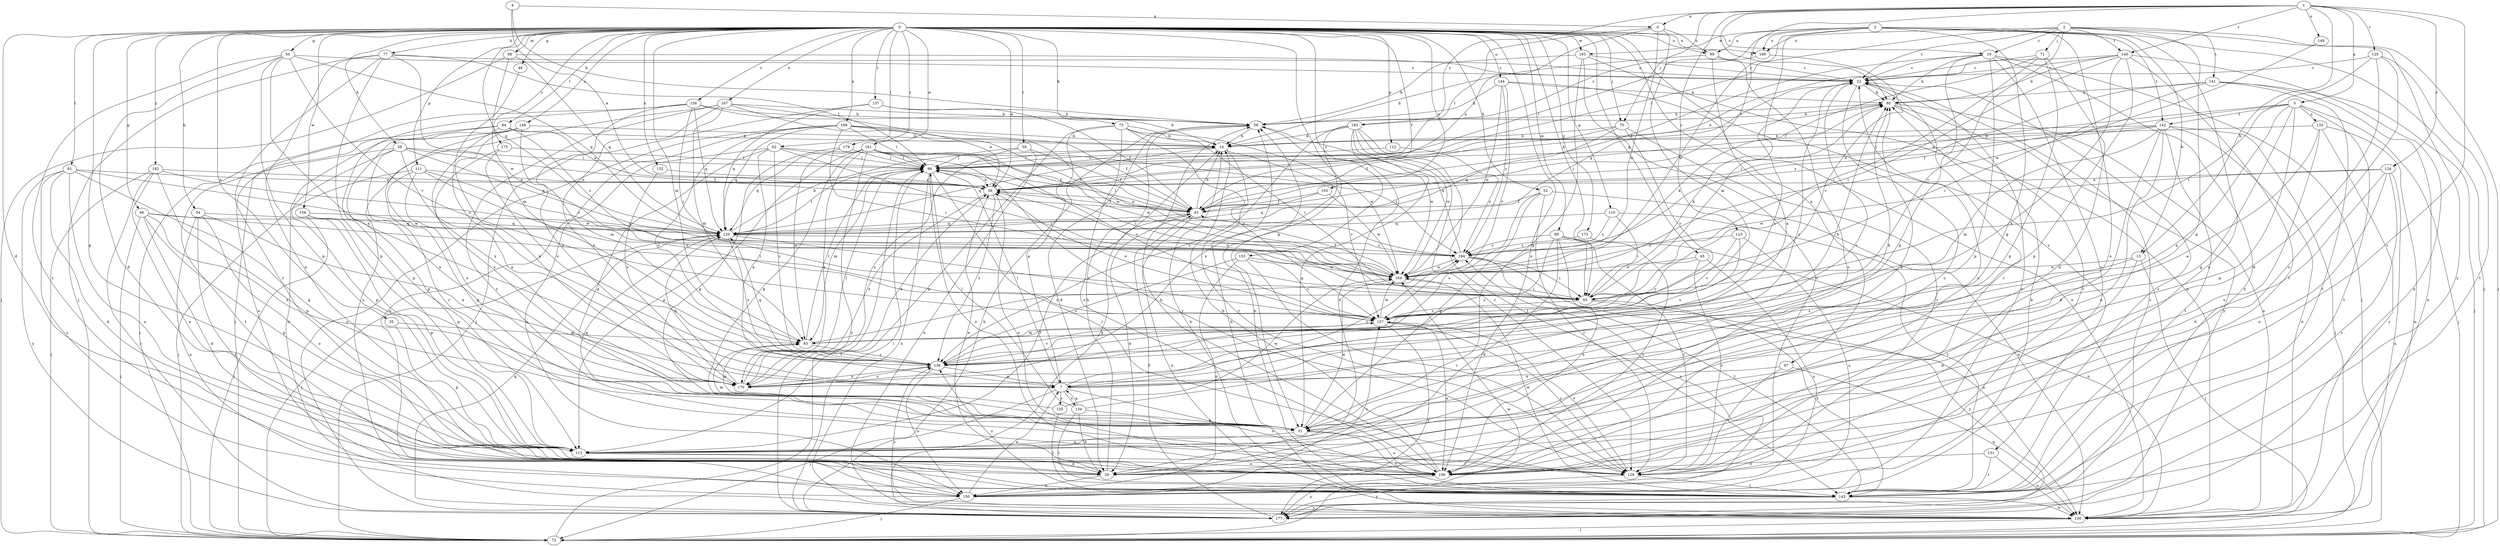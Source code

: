 strict digraph  {
0;
1;
2;
3;
4;
5;
6;
7;
13;
14;
19;
22;
29;
35;
36;
43;
45;
46;
48;
50;
51;
52;
54;
56;
58;
59;
62;
65;
70;
71;
72;
73;
77;
80;
81;
84;
86;
88;
89;
93;
97;
99;
100;
103;
106;
110;
111;
112;
113;
120;
123;
124;
125;
128;
131;
132;
133;
134;
135;
136;
137;
140;
141;
142;
143;
144;
148;
149;
150;
153;
156;
157;
159;
161;
163;
164;
167;
168;
169;
170;
173;
175;
177;
179;
182;
183;
184;
0 -> 19  [label=c];
0 -> 29  [label=d];
0 -> 35  [label=e];
0 -> 36  [label=e];
0 -> 43  [label=f];
0 -> 45  [label=g];
0 -> 46  [label=g];
0 -> 48  [label=g];
0 -> 50  [label=g];
0 -> 51  [label=g];
0 -> 52  [label=h];
0 -> 54  [label=h];
0 -> 56  [label=h];
0 -> 59  [label=i];
0 -> 62  [label=i];
0 -> 65  [label=i];
0 -> 70  [label=j];
0 -> 73  [label=k];
0 -> 77  [label=k];
0 -> 81  [label=l];
0 -> 84  [label=l];
0 -> 88  [label=m];
0 -> 89  [label=m];
0 -> 93  [label=m];
0 -> 97  [label=n];
0 -> 99  [label=n];
0 -> 103  [label=o];
0 -> 106  [label=o];
0 -> 110  [label=p];
0 -> 111  [label=p];
0 -> 112  [label=p];
0 -> 113  [label=p];
0 -> 120  [label=q];
0 -> 131  [label=s];
0 -> 132  [label=s];
0 -> 137  [label=t];
0 -> 144  [label=u];
0 -> 148  [label=u];
0 -> 153  [label=v];
0 -> 156  [label=v];
0 -> 159  [label=w];
0 -> 161  [label=w];
0 -> 163  [label=w];
0 -> 167  [label=x];
0 -> 168  [label=x];
0 -> 169  [label=x];
0 -> 173  [label=y];
0 -> 175  [label=y];
0 -> 179  [label=z];
0 -> 182  [label=z];
1 -> 5  [label=a];
1 -> 6  [label=a];
1 -> 13  [label=b];
1 -> 43  [label=f];
1 -> 70  [label=j];
1 -> 80  [label=k];
1 -> 123  [label=r];
1 -> 124  [label=r];
1 -> 125  [label=r];
1 -> 128  [label=r];
1 -> 140  [label=t];
1 -> 149  [label=u];
1 -> 183  [label=z];
2 -> 19  [label=c];
2 -> 22  [label=c];
2 -> 51  [label=g];
2 -> 71  [label=j];
2 -> 72  [label=j];
2 -> 86  [label=l];
2 -> 140  [label=t];
2 -> 141  [label=t];
2 -> 157  [label=v];
2 -> 169  [label=x];
2 -> 177  [label=y];
3 -> 13  [label=b];
3 -> 51  [label=g];
3 -> 65  [label=i];
3 -> 72  [label=j];
3 -> 99  [label=n];
3 -> 106  [label=o];
3 -> 142  [label=t];
3 -> 150  [label=u];
3 -> 163  [label=w];
3 -> 164  [label=w];
3 -> 169  [label=x];
3 -> 183  [label=z];
4 -> 6  [label=a];
4 -> 36  [label=e];
4 -> 58  [label=h];
5 -> 7  [label=a];
5 -> 36  [label=e];
5 -> 43  [label=f];
5 -> 51  [label=g];
5 -> 72  [label=j];
5 -> 113  [label=p];
5 -> 133  [label=s];
5 -> 142  [label=t];
5 -> 143  [label=t];
6 -> 36  [label=e];
6 -> 86  [label=l];
6 -> 93  [label=m];
6 -> 99  [label=n];
6 -> 164  [label=w];
7 -> 22  [label=c];
7 -> 72  [label=j];
7 -> 80  [label=k];
7 -> 86  [label=l];
7 -> 106  [label=o];
7 -> 134  [label=s];
7 -> 135  [label=s];
7 -> 184  [label=z];
13 -> 29  [label=d];
13 -> 72  [label=j];
13 -> 136  [label=s];
13 -> 164  [label=w];
14 -> 86  [label=l];
14 -> 120  [label=q];
14 -> 128  [label=r];
14 -> 157  [label=v];
19 -> 22  [label=c];
19 -> 43  [label=f];
19 -> 51  [label=g];
19 -> 72  [label=j];
19 -> 80  [label=k];
19 -> 113  [label=p];
19 -> 128  [label=r];
19 -> 177  [label=y];
22 -> 80  [label=k];
22 -> 106  [label=o];
22 -> 120  [label=q];
22 -> 136  [label=s];
29 -> 36  [label=e];
29 -> 58  [label=h];
29 -> 150  [label=u];
35 -> 93  [label=m];
35 -> 113  [label=p];
36 -> 43  [label=f];
36 -> 80  [label=k];
36 -> 106  [label=o];
36 -> 136  [label=s];
36 -> 170  [label=x];
43 -> 14  [label=b];
43 -> 29  [label=d];
43 -> 36  [label=e];
43 -> 86  [label=l];
43 -> 100  [label=n];
43 -> 120  [label=q];
45 -> 128  [label=r];
45 -> 150  [label=u];
45 -> 157  [label=v];
45 -> 164  [label=w];
46 -> 29  [label=d];
46 -> 65  [label=i];
46 -> 72  [label=j];
46 -> 113  [label=p];
46 -> 120  [label=q];
46 -> 170  [label=x];
48 -> 136  [label=s];
50 -> 7  [label=a];
50 -> 22  [label=c];
50 -> 29  [label=d];
50 -> 113  [label=p];
50 -> 120  [label=q];
50 -> 143  [label=t];
50 -> 157  [label=v];
51 -> 80  [label=k];
51 -> 93  [label=m];
51 -> 106  [label=o];
51 -> 113  [label=p];
51 -> 120  [label=q];
51 -> 143  [label=t];
51 -> 164  [label=w];
52 -> 43  [label=f];
52 -> 51  [label=g];
52 -> 100  [label=n];
52 -> 128  [label=r];
52 -> 136  [label=s];
54 -> 7  [label=a];
54 -> 106  [label=o];
54 -> 120  [label=q];
54 -> 143  [label=t];
54 -> 150  [label=u];
56 -> 7  [label=a];
56 -> 43  [label=f];
56 -> 86  [label=l];
56 -> 113  [label=p];
56 -> 120  [label=q];
56 -> 143  [label=t];
56 -> 170  [label=x];
58 -> 14  [label=b];
58 -> 29  [label=d];
58 -> 80  [label=k];
58 -> 164  [label=w];
59 -> 43  [label=f];
59 -> 86  [label=l];
59 -> 100  [label=n];
59 -> 170  [label=x];
62 -> 7  [label=a];
62 -> 43  [label=f];
62 -> 51  [label=g];
62 -> 65  [label=i];
62 -> 86  [label=l];
62 -> 136  [label=s];
62 -> 150  [label=u];
65 -> 36  [label=e];
65 -> 80  [label=k];
65 -> 143  [label=t];
65 -> 157  [label=v];
65 -> 177  [label=y];
70 -> 14  [label=b];
70 -> 43  [label=f];
70 -> 120  [label=q];
70 -> 128  [label=r];
70 -> 157  [label=v];
71 -> 22  [label=c];
71 -> 29  [label=d];
71 -> 43  [label=f];
71 -> 65  [label=i];
71 -> 113  [label=p];
72 -> 86  [label=l];
72 -> 164  [label=w];
73 -> 7  [label=a];
73 -> 14  [label=b];
73 -> 65  [label=i];
73 -> 106  [label=o];
73 -> 113  [label=p];
73 -> 157  [label=v];
73 -> 164  [label=w];
77 -> 22  [label=c];
77 -> 72  [label=j];
77 -> 86  [label=l];
77 -> 93  [label=m];
77 -> 106  [label=o];
77 -> 113  [label=p];
77 -> 143  [label=t];
80 -> 58  [label=h];
80 -> 100  [label=n];
80 -> 128  [label=r];
80 -> 177  [label=y];
81 -> 29  [label=d];
81 -> 36  [label=e];
81 -> 51  [label=g];
81 -> 106  [label=o];
81 -> 150  [label=u];
81 -> 164  [label=w];
81 -> 177  [label=y];
84 -> 14  [label=b];
84 -> 36  [label=e];
84 -> 72  [label=j];
84 -> 150  [label=u];
84 -> 170  [label=x];
84 -> 184  [label=z];
86 -> 36  [label=e];
86 -> 93  [label=m];
86 -> 100  [label=n];
86 -> 106  [label=o];
86 -> 128  [label=r];
88 -> 22  [label=c];
88 -> 72  [label=j];
88 -> 120  [label=q];
88 -> 164  [label=w];
89 -> 29  [label=d];
89 -> 65  [label=i];
89 -> 100  [label=n];
89 -> 106  [label=o];
89 -> 128  [label=r];
89 -> 136  [label=s];
89 -> 184  [label=z];
93 -> 86  [label=l];
93 -> 136  [label=s];
93 -> 184  [label=z];
97 -> 100  [label=n];
97 -> 128  [label=r];
97 -> 170  [label=x];
99 -> 7  [label=a];
99 -> 14  [label=b];
99 -> 22  [label=c];
99 -> 106  [label=o];
100 -> 58  [label=h];
100 -> 72  [label=j];
100 -> 136  [label=s];
103 -> 43  [label=f];
103 -> 120  [label=q];
103 -> 164  [label=w];
106 -> 14  [label=b];
106 -> 22  [label=c];
106 -> 58  [label=h];
106 -> 177  [label=y];
110 -> 65  [label=i];
110 -> 120  [label=q];
110 -> 143  [label=t];
110 -> 184  [label=z];
111 -> 36  [label=e];
111 -> 51  [label=g];
111 -> 72  [label=j];
111 -> 157  [label=v];
111 -> 170  [label=x];
111 -> 184  [label=z];
112 -> 86  [label=l];
112 -> 184  [label=z];
113 -> 29  [label=d];
113 -> 43  [label=f];
113 -> 106  [label=o];
113 -> 128  [label=r];
120 -> 14  [label=b];
120 -> 72  [label=j];
120 -> 86  [label=l];
120 -> 136  [label=s];
120 -> 157  [label=v];
120 -> 184  [label=z];
123 -> 136  [label=s];
123 -> 150  [label=u];
123 -> 157  [label=v];
123 -> 184  [label=z];
124 -> 29  [label=d];
124 -> 36  [label=e];
124 -> 100  [label=n];
124 -> 106  [label=o];
124 -> 143  [label=t];
124 -> 164  [label=w];
125 -> 22  [label=c];
125 -> 29  [label=d];
125 -> 65  [label=i];
125 -> 106  [label=o];
125 -> 143  [label=t];
128 -> 22  [label=c];
128 -> 143  [label=t];
128 -> 157  [label=v];
128 -> 177  [label=y];
131 -> 100  [label=n];
131 -> 106  [label=o];
131 -> 143  [label=t];
132 -> 36  [label=e];
132 -> 136  [label=s];
133 -> 7  [label=a];
133 -> 14  [label=b];
133 -> 100  [label=n];
133 -> 106  [label=o];
133 -> 177  [label=y];
134 -> 7  [label=a];
134 -> 22  [label=c];
134 -> 29  [label=d];
134 -> 51  [label=g];
134 -> 86  [label=l];
134 -> 143  [label=t];
135 -> 93  [label=m];
135 -> 143  [label=t];
135 -> 164  [label=w];
136 -> 7  [label=a];
136 -> 80  [label=k];
136 -> 120  [label=q];
136 -> 150  [label=u];
136 -> 157  [label=v];
136 -> 170  [label=x];
137 -> 43  [label=f];
137 -> 58  [label=h];
137 -> 72  [label=j];
137 -> 120  [label=q];
140 -> 22  [label=c];
140 -> 36  [label=e];
140 -> 65  [label=i];
140 -> 80  [label=k];
140 -> 100  [label=n];
140 -> 113  [label=p];
140 -> 143  [label=t];
140 -> 170  [label=x];
141 -> 65  [label=i];
141 -> 72  [label=j];
141 -> 80  [label=k];
141 -> 100  [label=n];
141 -> 143  [label=t];
141 -> 184  [label=z];
142 -> 14  [label=b];
142 -> 29  [label=d];
142 -> 36  [label=e];
142 -> 72  [label=j];
142 -> 86  [label=l];
142 -> 93  [label=m];
142 -> 100  [label=n];
142 -> 106  [label=o];
142 -> 143  [label=t];
143 -> 14  [label=b];
143 -> 22  [label=c];
143 -> 58  [label=h];
143 -> 100  [label=n];
143 -> 136  [label=s];
143 -> 164  [label=w];
143 -> 177  [label=y];
144 -> 58  [label=h];
144 -> 80  [label=k];
144 -> 100  [label=n];
144 -> 157  [label=v];
144 -> 164  [label=w];
144 -> 184  [label=z];
148 -> 14  [label=b];
148 -> 93  [label=m];
148 -> 100  [label=n];
148 -> 113  [label=p];
148 -> 128  [label=r];
148 -> 170  [label=x];
149 -> 164  [label=w];
150 -> 7  [label=a];
150 -> 22  [label=c];
150 -> 72  [label=j];
150 -> 80  [label=k];
150 -> 157  [label=v];
150 -> 184  [label=z];
153 -> 128  [label=r];
153 -> 136  [label=s];
153 -> 150  [label=u];
153 -> 157  [label=v];
153 -> 164  [label=w];
156 -> 14  [label=b];
156 -> 58  [label=h];
156 -> 65  [label=i];
156 -> 72  [label=j];
156 -> 113  [label=p];
156 -> 120  [label=q];
156 -> 170  [label=x];
157 -> 36  [label=e];
157 -> 93  [label=m];
157 -> 106  [label=o];
157 -> 128  [label=r];
157 -> 164  [label=w];
157 -> 177  [label=y];
159 -> 51  [label=g];
159 -> 72  [label=j];
159 -> 113  [label=p];
159 -> 120  [label=q];
161 -> 51  [label=g];
161 -> 86  [label=l];
161 -> 113  [label=p];
161 -> 120  [label=q];
161 -> 128  [label=r];
161 -> 157  [label=v];
161 -> 164  [label=w];
161 -> 170  [label=x];
161 -> 177  [label=y];
161 -> 184  [label=z];
163 -> 22  [label=c];
163 -> 51  [label=g];
163 -> 58  [label=h];
163 -> 100  [label=n];
163 -> 150  [label=u];
164 -> 43  [label=f];
164 -> 65  [label=i];
164 -> 80  [label=k];
164 -> 86  [label=l];
167 -> 36  [label=e];
167 -> 58  [label=h];
167 -> 93  [label=m];
167 -> 128  [label=r];
167 -> 150  [label=u];
167 -> 170  [label=x];
167 -> 184  [label=z];
168 -> 14  [label=b];
168 -> 43  [label=f];
168 -> 65  [label=i];
168 -> 86  [label=l];
168 -> 120  [label=q];
168 -> 136  [label=s];
168 -> 150  [label=u];
168 -> 164  [label=w];
168 -> 177  [label=y];
169 -> 86  [label=l];
169 -> 157  [label=v];
170 -> 36  [label=e];
170 -> 86  [label=l];
170 -> 120  [label=q];
170 -> 136  [label=s];
173 -> 106  [label=o];
173 -> 184  [label=z];
175 -> 86  [label=l];
175 -> 136  [label=s];
175 -> 170  [label=x];
177 -> 14  [label=b];
177 -> 22  [label=c];
177 -> 43  [label=f];
177 -> 58  [label=h];
177 -> 86  [label=l];
177 -> 120  [label=q];
179 -> 51  [label=g];
179 -> 86  [label=l];
179 -> 93  [label=m];
182 -> 36  [label=e];
182 -> 72  [label=j];
182 -> 106  [label=o];
182 -> 113  [label=p];
182 -> 164  [label=w];
182 -> 177  [label=y];
183 -> 14  [label=b];
183 -> 29  [label=d];
183 -> 51  [label=g];
183 -> 128  [label=r];
183 -> 136  [label=s];
183 -> 143  [label=t];
183 -> 164  [label=w];
183 -> 170  [label=x];
184 -> 58  [label=h];
184 -> 65  [label=i];
184 -> 100  [label=n];
184 -> 143  [label=t];
184 -> 164  [label=w];
}
